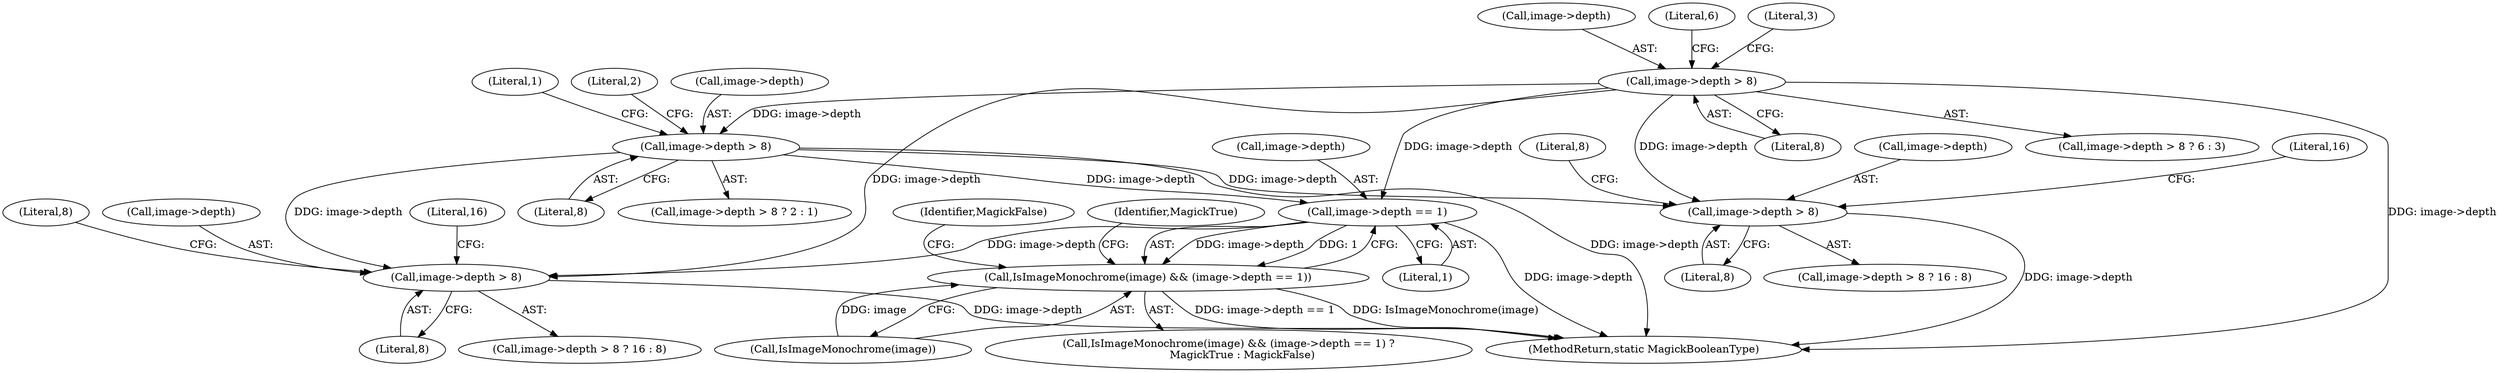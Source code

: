 digraph "0_ImageMagick_4f2c04ea6673863b87ac7f186cbb0d911f74085c_0@pointer" {
"1000202" [label="(Call,image->depth > 8)"];
"1000218" [label="(Call,image->depth > 8)"];
"1000408" [label="(Call,image->depth == 1)"];
"1000405" [label="(Call,IsImageMonochrome(image) && (image->depth == 1))"];
"1000427" [label="(Call,image->depth > 8)"];
"1000462" [label="(Call,image->depth > 8)"];
"1000413" [label="(Identifier,MagickTrue)"];
"1000467" [label="(Literal,16)"];
"1000224" [label="(Literal,1)"];
"1000427" [label="(Call,image->depth > 8)"];
"1000462" [label="(Call,image->depth > 8)"];
"1000223" [label="(Literal,2)"];
"1000222" [label="(Literal,8)"];
"1000206" [label="(Literal,8)"];
"1000414" [label="(Identifier,MagickFalse)"];
"1000466" [label="(Literal,8)"];
"1000432" [label="(Literal,16)"];
"1000219" [label="(Call,image->depth)"];
"1000406" [label="(Call,IsImageMonochrome(image))"];
"1000468" [label="(Literal,8)"];
"1001575" [label="(MethodReturn,static MagickBooleanType)"];
"1000203" [label="(Call,image->depth)"];
"1000409" [label="(Call,image->depth)"];
"1000404" [label="(Call,IsImageMonochrome(image) && (image->depth == 1) ?\n        MagickTrue : MagickFalse)"];
"1000217" [label="(Call,image->depth > 8 ? 2 : 1)"];
"1000207" [label="(Literal,6)"];
"1000461" [label="(Call,image->depth > 8 ? 16 : 8)"];
"1000433" [label="(Literal,8)"];
"1000202" [label="(Call,image->depth > 8)"];
"1000428" [label="(Call,image->depth)"];
"1000426" [label="(Call,image->depth > 8 ? 16 : 8)"];
"1000201" [label="(Call,image->depth > 8 ? 6 : 3)"];
"1000463" [label="(Call,image->depth)"];
"1000408" [label="(Call,image->depth == 1)"];
"1000412" [label="(Literal,1)"];
"1000218" [label="(Call,image->depth > 8)"];
"1000431" [label="(Literal,8)"];
"1000208" [label="(Literal,3)"];
"1000405" [label="(Call,IsImageMonochrome(image) && (image->depth == 1))"];
"1000202" -> "1000201"  [label="AST: "];
"1000202" -> "1000206"  [label="CFG: "];
"1000203" -> "1000202"  [label="AST: "];
"1000206" -> "1000202"  [label="AST: "];
"1000207" -> "1000202"  [label="CFG: "];
"1000208" -> "1000202"  [label="CFG: "];
"1000202" -> "1001575"  [label="DDG: image->depth"];
"1000202" -> "1000218"  [label="DDG: image->depth"];
"1000202" -> "1000408"  [label="DDG: image->depth"];
"1000202" -> "1000427"  [label="DDG: image->depth"];
"1000202" -> "1000462"  [label="DDG: image->depth"];
"1000218" -> "1000217"  [label="AST: "];
"1000218" -> "1000222"  [label="CFG: "];
"1000219" -> "1000218"  [label="AST: "];
"1000222" -> "1000218"  [label="AST: "];
"1000223" -> "1000218"  [label="CFG: "];
"1000224" -> "1000218"  [label="CFG: "];
"1000218" -> "1001575"  [label="DDG: image->depth"];
"1000218" -> "1000408"  [label="DDG: image->depth"];
"1000218" -> "1000427"  [label="DDG: image->depth"];
"1000218" -> "1000462"  [label="DDG: image->depth"];
"1000408" -> "1000405"  [label="AST: "];
"1000408" -> "1000412"  [label="CFG: "];
"1000409" -> "1000408"  [label="AST: "];
"1000412" -> "1000408"  [label="AST: "];
"1000405" -> "1000408"  [label="CFG: "];
"1000408" -> "1001575"  [label="DDG: image->depth"];
"1000408" -> "1000405"  [label="DDG: image->depth"];
"1000408" -> "1000405"  [label="DDG: 1"];
"1000408" -> "1000427"  [label="DDG: image->depth"];
"1000405" -> "1000404"  [label="AST: "];
"1000405" -> "1000406"  [label="CFG: "];
"1000406" -> "1000405"  [label="AST: "];
"1000413" -> "1000405"  [label="CFG: "];
"1000414" -> "1000405"  [label="CFG: "];
"1000405" -> "1001575"  [label="DDG: image->depth == 1"];
"1000405" -> "1001575"  [label="DDG: IsImageMonochrome(image)"];
"1000406" -> "1000405"  [label="DDG: image"];
"1000427" -> "1000426"  [label="AST: "];
"1000427" -> "1000431"  [label="CFG: "];
"1000428" -> "1000427"  [label="AST: "];
"1000431" -> "1000427"  [label="AST: "];
"1000432" -> "1000427"  [label="CFG: "];
"1000433" -> "1000427"  [label="CFG: "];
"1000427" -> "1001575"  [label="DDG: image->depth"];
"1000462" -> "1000461"  [label="AST: "];
"1000462" -> "1000466"  [label="CFG: "];
"1000463" -> "1000462"  [label="AST: "];
"1000466" -> "1000462"  [label="AST: "];
"1000467" -> "1000462"  [label="CFG: "];
"1000468" -> "1000462"  [label="CFG: "];
"1000462" -> "1001575"  [label="DDG: image->depth"];
}
